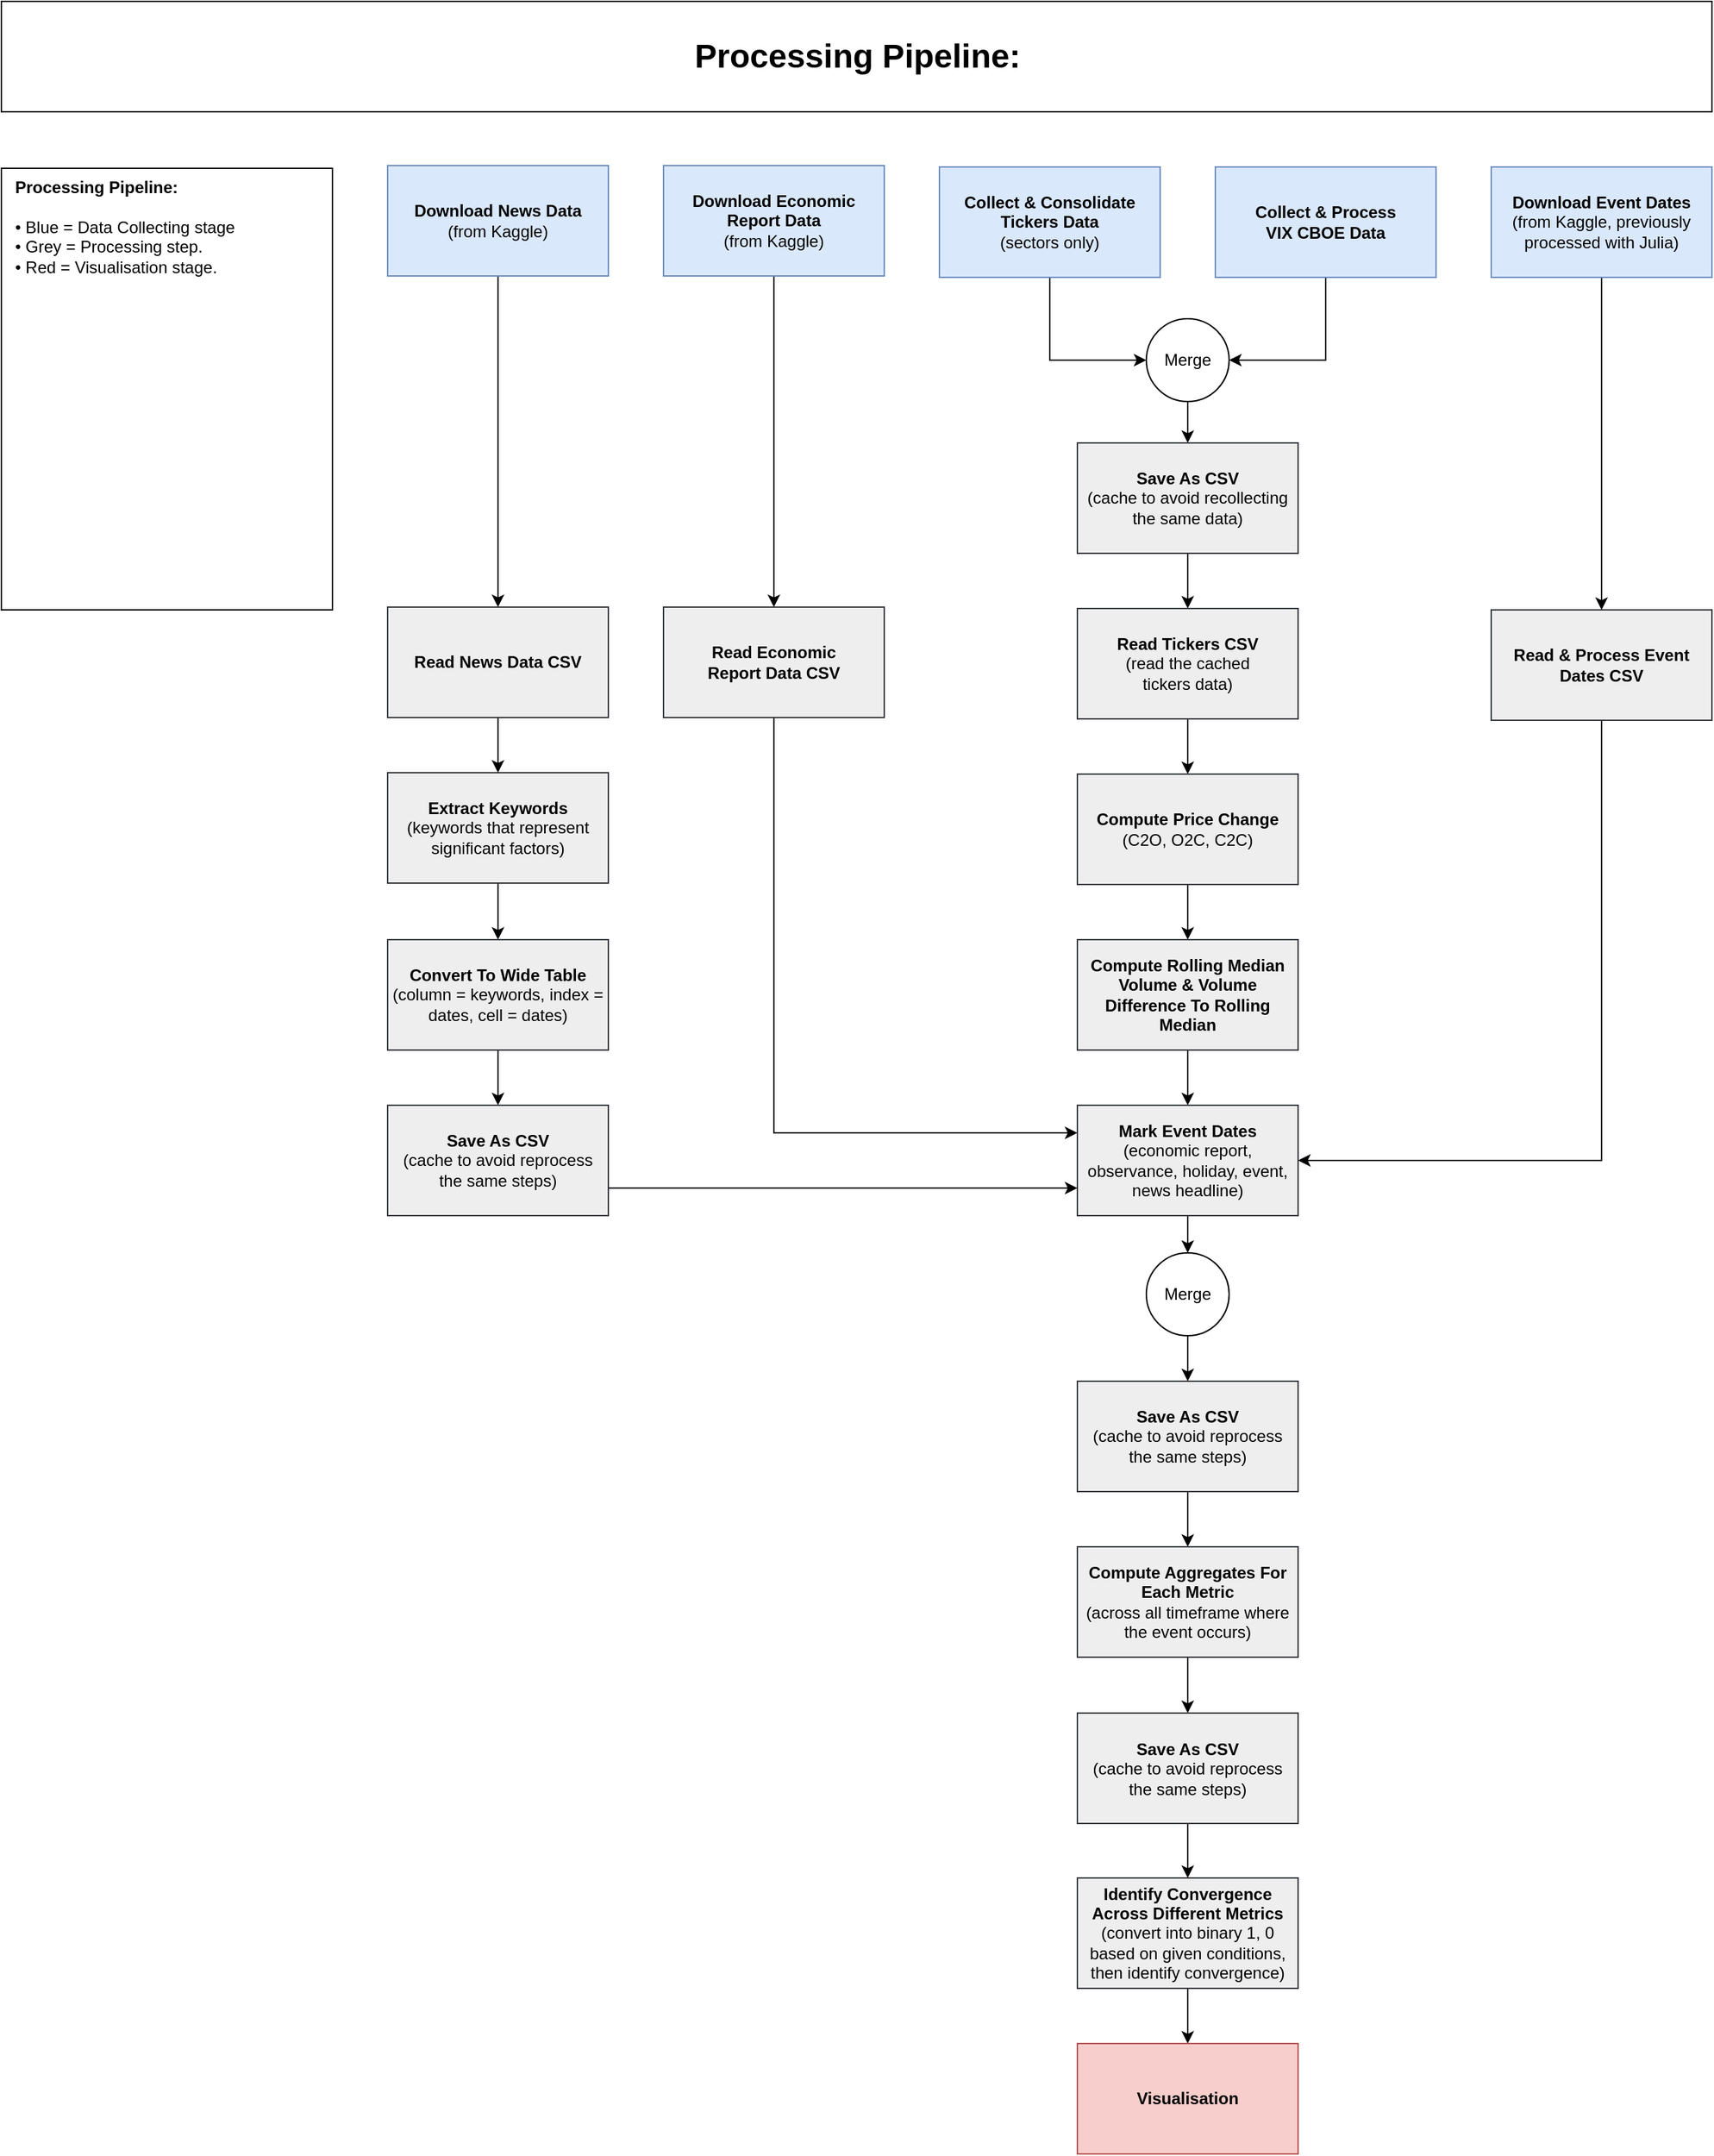 <mxfile version="16.4.5" type="device" pages="2"><diagram id="TA3d0gfEujd9lGO7cJhM" name="processing-pipeline"><mxGraphModel dx="2316" dy="1524" grid="1" gridSize="10" guides="1" tooltips="1" connect="1" arrows="1" fold="1" page="1" pageScale="1" pageWidth="1169" pageHeight="827" math="0" shadow="0"><root><mxCell id="0"/><mxCell id="1" parent="0"/><mxCell id="4tUcFZd3taT3lNP48aRb-4" style="edgeStyle=orthogonalEdgeStyle;rounded=0;orthogonalLoop=1;jettySize=auto;html=1;entryX=0;entryY=0.5;entryDx=0;entryDy=0;" parent="1" source="4tUcFZd3taT3lNP48aRb-1" target="4tUcFZd3taT3lNP48aRb-3" edge="1"><mxGeometry relative="1" as="geometry"/></mxCell><mxCell id="4tUcFZd3taT3lNP48aRb-1" value="&lt;b&gt;Collect &amp;amp; Consolidate Tickers Data&lt;br&gt;&lt;/b&gt;(sectors only)" style="rounded=0;whiteSpace=wrap;html=1;fillColor=#dae8fc;strokeColor=#6c8ebf;" parent="1" vertex="1"><mxGeometry x="-400" y="40" width="160" height="80" as="geometry"/></mxCell><mxCell id="4tUcFZd3taT3lNP48aRb-5" style="edgeStyle=orthogonalEdgeStyle;rounded=0;orthogonalLoop=1;jettySize=auto;html=1;entryX=1;entryY=0.5;entryDx=0;entryDy=0;" parent="1" source="4tUcFZd3taT3lNP48aRb-2" target="4tUcFZd3taT3lNP48aRb-3" edge="1"><mxGeometry relative="1" as="geometry"/></mxCell><mxCell id="4tUcFZd3taT3lNP48aRb-2" value="&lt;b&gt;Collect &amp;amp; Process&lt;br&gt;VIX CBOE Data&lt;/b&gt;" style="rounded=0;whiteSpace=wrap;html=1;fillColor=#dae8fc;strokeColor=#6c8ebf;" parent="1" vertex="1"><mxGeometry x="-200" y="40" width="160" height="80" as="geometry"/></mxCell><mxCell id="4tUcFZd3taT3lNP48aRb-7" value="" style="edgeStyle=orthogonalEdgeStyle;rounded=0;orthogonalLoop=1;jettySize=auto;html=1;" parent="1" source="4tUcFZd3taT3lNP48aRb-3" target="4tUcFZd3taT3lNP48aRb-6" edge="1"><mxGeometry relative="1" as="geometry"/></mxCell><mxCell id="4tUcFZd3taT3lNP48aRb-3" value="Merge" style="ellipse;whiteSpace=wrap;html=1;aspect=fixed;" parent="1" vertex="1"><mxGeometry x="-250" y="150" width="60" height="60" as="geometry"/></mxCell><mxCell id="4tUcFZd3taT3lNP48aRb-9" value="" style="edgeStyle=orthogonalEdgeStyle;rounded=0;orthogonalLoop=1;jettySize=auto;html=1;" parent="1" source="4tUcFZd3taT3lNP48aRb-6" target="4tUcFZd3taT3lNP48aRb-8" edge="1"><mxGeometry relative="1" as="geometry"/></mxCell><mxCell id="4tUcFZd3taT3lNP48aRb-6" value="&lt;b&gt;Save As CSV&lt;/b&gt;&lt;br&gt;(cache to avoid recollecting the same data)" style="rounded=0;whiteSpace=wrap;html=1;fillColor=#eeeeee;strokeColor=#36393d;" parent="1" vertex="1"><mxGeometry x="-300" y="240" width="160" height="80" as="geometry"/></mxCell><mxCell id="4tUcFZd3taT3lNP48aRb-26" value="" style="edgeStyle=orthogonalEdgeStyle;rounded=0;orthogonalLoop=1;jettySize=auto;html=1;" parent="1" source="4tUcFZd3taT3lNP48aRb-8" target="4tUcFZd3taT3lNP48aRb-18" edge="1"><mxGeometry relative="1" as="geometry"/></mxCell><mxCell id="4tUcFZd3taT3lNP48aRb-8" value="&lt;b&gt;Read Tickers CSV&lt;/b&gt;&lt;br&gt;(read the cached &lt;br&gt;tickers data)" style="rounded=0;whiteSpace=wrap;html=1;fillColor=#eeeeee;strokeColor=#36393d;" parent="1" vertex="1"><mxGeometry x="-300" y="360" width="160" height="80" as="geometry"/></mxCell><mxCell id="4tUcFZd3taT3lNP48aRb-14" value="" style="edgeStyle=orthogonalEdgeStyle;rounded=0;orthogonalLoop=1;jettySize=auto;html=1;" parent="1" source="4tUcFZd3taT3lNP48aRb-10" target="4tUcFZd3taT3lNP48aRb-12" edge="1"><mxGeometry relative="1" as="geometry"/></mxCell><mxCell id="4tUcFZd3taT3lNP48aRb-10" value="&lt;b&gt;Download Economic Report Data &lt;br&gt;&lt;/b&gt;(from Kaggle)" style="rounded=0;whiteSpace=wrap;html=1;fillColor=#dae8fc;strokeColor=#6c8ebf;" parent="1" vertex="1"><mxGeometry x="-600" y="39" width="160" height="80" as="geometry"/></mxCell><mxCell id="4tUcFZd3taT3lNP48aRb-32" style="edgeStyle=orthogonalEdgeStyle;rounded=0;orthogonalLoop=1;jettySize=auto;html=1;entryX=1;entryY=0.5;entryDx=0;entryDy=0;" parent="1" source="4tUcFZd3taT3lNP48aRb-11" target="4tUcFZd3taT3lNP48aRb-31" edge="1"><mxGeometry relative="1" as="geometry"><Array as="points"><mxPoint x="80" y="760"/></Array></mxGeometry></mxCell><mxCell id="4tUcFZd3taT3lNP48aRb-11" value="&lt;b&gt;Read &amp;amp; Process Event Dates CSV&lt;/b&gt;" style="rounded=0;whiteSpace=wrap;html=1;fillColor=#eeeeee;strokeColor=#36393d;" parent="1" vertex="1"><mxGeometry y="361" width="160" height="80" as="geometry"/></mxCell><mxCell id="KftorpirGEVYovoA9nof-13" style="edgeStyle=orthogonalEdgeStyle;rounded=0;orthogonalLoop=1;jettySize=auto;html=1;entryX=0;entryY=0.25;entryDx=0;entryDy=0;" edge="1" parent="1" source="4tUcFZd3taT3lNP48aRb-12" target="4tUcFZd3taT3lNP48aRb-31"><mxGeometry relative="1" as="geometry"><Array as="points"><mxPoint x="-520" y="740"/></Array></mxGeometry></mxCell><mxCell id="4tUcFZd3taT3lNP48aRb-12" value="&lt;b&gt;Read Economic &lt;br&gt;Report Data CSV&lt;/b&gt;" style="rounded=0;whiteSpace=wrap;html=1;fillColor=#eeeeee;strokeColor=#36393d;" parent="1" vertex="1"><mxGeometry x="-600" y="359" width="160" height="80" as="geometry"/></mxCell><mxCell id="4tUcFZd3taT3lNP48aRb-15" value="" style="edgeStyle=orthogonalEdgeStyle;rounded=0;orthogonalLoop=1;jettySize=auto;html=1;" parent="1" source="4tUcFZd3taT3lNP48aRb-13" target="4tUcFZd3taT3lNP48aRb-11" edge="1"><mxGeometry relative="1" as="geometry"/></mxCell><mxCell id="4tUcFZd3taT3lNP48aRb-13" value="&lt;b&gt;Download Event Dates&lt;/b&gt;&lt;b&gt;&lt;br&gt;&lt;/b&gt;(from Kaggle, previously processed with Julia)" style="rounded=0;whiteSpace=wrap;html=1;fillColor=#dae8fc;strokeColor=#6c8ebf;" parent="1" vertex="1"><mxGeometry y="40" width="160" height="80" as="geometry"/></mxCell><mxCell id="4tUcFZd3taT3lNP48aRb-27" value="" style="edgeStyle=orthogonalEdgeStyle;rounded=0;orthogonalLoop=1;jettySize=auto;html=1;" parent="1" source="4tUcFZd3taT3lNP48aRb-18" target="4tUcFZd3taT3lNP48aRb-21" edge="1"><mxGeometry relative="1" as="geometry"/></mxCell><mxCell id="4tUcFZd3taT3lNP48aRb-18" value="&lt;b&gt;Compute Price Change&lt;/b&gt;&lt;br&gt;(C2O, O2C, C2C)" style="rounded=0;whiteSpace=wrap;html=1;fillColor=#eeeeee;strokeColor=#36393d;" parent="1" vertex="1"><mxGeometry x="-300" y="480" width="160" height="80" as="geometry"/></mxCell><mxCell id="KftorpirGEVYovoA9nof-4" value="" style="edgeStyle=orthogonalEdgeStyle;rounded=0;orthogonalLoop=1;jettySize=auto;html=1;" edge="1" parent="1" source="4tUcFZd3taT3lNP48aRb-21" target="4tUcFZd3taT3lNP48aRb-31"><mxGeometry relative="1" as="geometry"/></mxCell><mxCell id="4tUcFZd3taT3lNP48aRb-21" value="&lt;b&gt;Compute Rolling Median Volume &amp;amp; Volume Difference To Rolling Median&lt;/b&gt;" style="rounded=0;whiteSpace=wrap;html=1;fillColor=#eeeeee;strokeColor=#36393d;" parent="1" vertex="1"><mxGeometry x="-300" y="600" width="160" height="80" as="geometry"/></mxCell><mxCell id="4tUcFZd3taT3lNP48aRb-49" value="" style="edgeStyle=orthogonalEdgeStyle;rounded=0;orthogonalLoop=1;jettySize=auto;html=1;" parent="1" source="4tUcFZd3taT3lNP48aRb-31" target="4tUcFZd3taT3lNP48aRb-46" edge="1"><mxGeometry relative="1" as="geometry"/></mxCell><mxCell id="4tUcFZd3taT3lNP48aRb-31" value="&lt;b&gt;Mark Event Dates&lt;/b&gt;&lt;br&gt;(economic report, observance, holiday, event, news headline)" style="rounded=0;whiteSpace=wrap;html=1;fillColor=#eeeeee;strokeColor=#36393d;" parent="1" vertex="1"><mxGeometry x="-300" y="720" width="160" height="80" as="geometry"/></mxCell><mxCell id="4tUcFZd3taT3lNP48aRb-55" value="" style="edgeStyle=orthogonalEdgeStyle;rounded=0;orthogonalLoop=1;jettySize=auto;html=1;" parent="1" source="4tUcFZd3taT3lNP48aRb-36" target="4tUcFZd3taT3lNP48aRb-54" edge="1"><mxGeometry relative="1" as="geometry"/></mxCell><mxCell id="4tUcFZd3taT3lNP48aRb-36" value="&lt;b&gt;Save As CSV&lt;/b&gt;&lt;br&gt;(cache to avoid reprocess &lt;br&gt;the same steps)" style="rounded=0;whiteSpace=wrap;html=1;fillColor=#eeeeee;strokeColor=#36393d;" parent="1" vertex="1"><mxGeometry x="-300" y="920" width="160" height="80" as="geometry"/></mxCell><mxCell id="4tUcFZd3taT3lNP48aRb-52" style="edgeStyle=orthogonalEdgeStyle;rounded=0;orthogonalLoop=1;jettySize=auto;html=1;entryX=0.5;entryY=0;entryDx=0;entryDy=0;" parent="1" source="4tUcFZd3taT3lNP48aRb-38" target="4tUcFZd3taT3lNP48aRb-51" edge="1"><mxGeometry relative="1" as="geometry"/></mxCell><mxCell id="4tUcFZd3taT3lNP48aRb-38" value="&lt;b&gt;Download News Data&lt;br&gt;&lt;/b&gt;(from Kaggle)" style="rounded=0;whiteSpace=wrap;html=1;fillColor=#dae8fc;strokeColor=#6c8ebf;" parent="1" vertex="1"><mxGeometry x="-800" y="39" width="160" height="80" as="geometry"/></mxCell><mxCell id="4tUcFZd3taT3lNP48aRb-44" value="" style="edgeStyle=orthogonalEdgeStyle;rounded=0;orthogonalLoop=1;jettySize=auto;html=1;" parent="1" source="4tUcFZd3taT3lNP48aRb-39" target="4tUcFZd3taT3lNP48aRb-41" edge="1"><mxGeometry relative="1" as="geometry"/></mxCell><mxCell id="4tUcFZd3taT3lNP48aRb-39" value="&lt;b&gt;Extract Keywords&lt;/b&gt;&lt;br&gt;(keywords that represent significant factors)" style="rounded=0;whiteSpace=wrap;html=1;fillColor=#eeeeee;strokeColor=#36393d;" parent="1" vertex="1"><mxGeometry x="-800" y="479" width="160" height="80" as="geometry"/></mxCell><mxCell id="KftorpirGEVYovoA9nof-5" style="edgeStyle=orthogonalEdgeStyle;rounded=0;orthogonalLoop=1;jettySize=auto;html=1;startArrow=none;" edge="1" parent="1" source="KftorpirGEVYovoA9nof-10"><mxGeometry relative="1" as="geometry"><mxPoint x="-300" y="780" as="targetPoint"/><Array as="points"><mxPoint x="-300" y="780"/></Array></mxGeometry></mxCell><mxCell id="KftorpirGEVYovoA9nof-12" value="" style="edgeStyle=orthogonalEdgeStyle;rounded=0;orthogonalLoop=1;jettySize=auto;html=1;" edge="1" parent="1" source="4tUcFZd3taT3lNP48aRb-41" target="KftorpirGEVYovoA9nof-10"><mxGeometry relative="1" as="geometry"/></mxCell><mxCell id="4tUcFZd3taT3lNP48aRb-41" value="&lt;b&gt;Convert To Wide Table&lt;/b&gt;&lt;br&gt;(column = keywords, index = dates, cell = dates)" style="rounded=0;whiteSpace=wrap;html=1;fillColor=#eeeeee;strokeColor=#36393d;" parent="1" vertex="1"><mxGeometry x="-800" y="600" width="160" height="80" as="geometry"/></mxCell><mxCell id="4tUcFZd3taT3lNP48aRb-50" value="" style="edgeStyle=orthogonalEdgeStyle;rounded=0;orthogonalLoop=1;jettySize=auto;html=1;" parent="1" source="4tUcFZd3taT3lNP48aRb-46" target="4tUcFZd3taT3lNP48aRb-36" edge="1"><mxGeometry relative="1" as="geometry"/></mxCell><mxCell id="4tUcFZd3taT3lNP48aRb-46" value="Merge" style="ellipse;whiteSpace=wrap;html=1;aspect=fixed;" parent="1" vertex="1"><mxGeometry x="-250" y="827" width="60" height="60" as="geometry"/></mxCell><mxCell id="4tUcFZd3taT3lNP48aRb-53" value="" style="edgeStyle=orthogonalEdgeStyle;rounded=0;orthogonalLoop=1;jettySize=auto;html=1;" parent="1" source="4tUcFZd3taT3lNP48aRb-51" target="4tUcFZd3taT3lNP48aRb-39" edge="1"><mxGeometry relative="1" as="geometry"/></mxCell><mxCell id="4tUcFZd3taT3lNP48aRb-51" value="&lt;b&gt;Read News Data CSV&lt;/b&gt;" style="rounded=0;whiteSpace=wrap;html=1;fillColor=#eeeeee;strokeColor=#36393d;" parent="1" vertex="1"><mxGeometry x="-800" y="359" width="160" height="80" as="geometry"/></mxCell><mxCell id="KftorpirGEVYovoA9nof-7" value="" style="edgeStyle=orthogonalEdgeStyle;rounded=0;orthogonalLoop=1;jettySize=auto;html=1;" edge="1" parent="1" source="4tUcFZd3taT3lNP48aRb-54" target="KftorpirGEVYovoA9nof-6"><mxGeometry relative="1" as="geometry"/></mxCell><mxCell id="4tUcFZd3taT3lNP48aRb-54" value="&lt;b&gt;Compute Aggregates For Each Metric&lt;br&gt;&lt;/b&gt;(across all timeframe where the event occurs)" style="rounded=0;whiteSpace=wrap;html=1;fillColor=#eeeeee;strokeColor=#36393d;" parent="1" vertex="1"><mxGeometry x="-300" y="1040" width="160" height="80" as="geometry"/></mxCell><mxCell id="KftorpirGEVYovoA9nof-9" value="" style="edgeStyle=orthogonalEdgeStyle;rounded=0;orthogonalLoop=1;jettySize=auto;html=1;" edge="1" parent="1" source="TveUfgie4GC9eL4EM50W-1" target="TveUfgie4GC9eL4EM50W-5"><mxGeometry relative="1" as="geometry"/></mxCell><mxCell id="TveUfgie4GC9eL4EM50W-1" value="&lt;b&gt;Identify Convergence Across Different Metrics&lt;br&gt;&lt;/b&gt;(convert into binary 1, 0 based on given conditions, then identify convergence)&lt;b&gt;&lt;br&gt;&lt;/b&gt;" style="rounded=0;whiteSpace=wrap;html=1;fillColor=#eeeeee;strokeColor=#36393d;" parent="1" vertex="1"><mxGeometry x="-300" y="1280" width="160" height="80" as="geometry"/></mxCell><mxCell id="TveUfgie4GC9eL4EM50W-5" value="&lt;b&gt;Visualisation&lt;br&gt;&lt;/b&gt;" style="rounded=0;whiteSpace=wrap;html=1;fillColor=#f8cecc;strokeColor=#b85450;" parent="1" vertex="1"><mxGeometry x="-300" y="1400" width="160" height="80" as="geometry"/></mxCell><mxCell id="TveUfgie4GC9eL4EM50W-10" value="&lt;b&gt;Processing Pipeline:&amp;nbsp;&lt;/b&gt;&lt;br&gt;&lt;br&gt;• Blue = Data Collecting&amp;nbsp;stage&lt;br&gt;•&amp;nbsp;Grey = Processing step.&amp;nbsp;&lt;br&gt;•&amp;nbsp;Red = Visualisation stage.&amp;nbsp;" style="rounded=0;whiteSpace=wrap;html=1;align=left;verticalAlign=top;spacingLeft=8;" parent="1" vertex="1"><mxGeometry x="-1080" y="41" width="240" height="320" as="geometry"/></mxCell><mxCell id="t9CvlC1lIqMyepZ2svHm-29" value="&lt;b style=&quot;font-size: 24px;&quot;&gt;Processing Pipeline:&amp;nbsp;&lt;/b&gt;" style="rounded=0;whiteSpace=wrap;html=1;align=center;verticalAlign=middle;spacingLeft=8;fontSize=24;" parent="1" vertex="1"><mxGeometry x="-1080" y="-80" width="1240" height="80" as="geometry"/></mxCell><mxCell id="KftorpirGEVYovoA9nof-8" value="" style="edgeStyle=orthogonalEdgeStyle;rounded=0;orthogonalLoop=1;jettySize=auto;html=1;" edge="1" parent="1" source="KftorpirGEVYovoA9nof-6" target="TveUfgie4GC9eL4EM50W-1"><mxGeometry relative="1" as="geometry"/></mxCell><mxCell id="KftorpirGEVYovoA9nof-6" value="&lt;b&gt;Save As CSV&lt;/b&gt;&lt;br&gt;(cache to avoid reprocess &lt;br&gt;the same steps)" style="rounded=0;whiteSpace=wrap;html=1;fillColor=#eeeeee;strokeColor=#36393d;" vertex="1" parent="1"><mxGeometry x="-300" y="1160.5" width="160" height="80" as="geometry"/></mxCell><mxCell id="KftorpirGEVYovoA9nof-10" value="&lt;b&gt;Save As CSV&lt;/b&gt;&lt;br&gt;(cache to avoid reprocess &lt;br&gt;the same steps)" style="rounded=0;whiteSpace=wrap;html=1;fillColor=#eeeeee;strokeColor=#36393d;" vertex="1" parent="1"><mxGeometry x="-800" y="720" width="160" height="80" as="geometry"/></mxCell></root></mxGraphModel></diagram><diagram id="shHZvDKgjwoY3vWsKlIh" name="workload-distribution"><mxGraphModel dx="1639" dy="996" grid="1" gridSize="10" guides="1" tooltips="1" connect="1" arrows="1" fold="1" page="1" pageScale="1" pageWidth="1169" pageHeight="827" math="0" shadow="0"><root><mxCell id="GGHtIQnlnV8WShaJ80oD-0"/><mxCell id="GGHtIQnlnV8WShaJ80oD-1" parent="GGHtIQnlnV8WShaJ80oD-0"/><mxCell id="GGHtIQnlnV8WShaJ80oD-2" value="" style="edgeStyle=orthogonalEdgeStyle;rounded=0;orthogonalLoop=1;jettySize=auto;html=1;" edge="1" parent="GGHtIQnlnV8WShaJ80oD-1" source="GGHtIQnlnV8WShaJ80oD-4" target="GGHtIQnlnV8WShaJ80oD-18"><mxGeometry relative="1" as="geometry"/></mxCell><mxCell id="GGHtIQnlnV8WShaJ80oD-3" value="" style="edgeStyle=orthogonalEdgeStyle;rounded=0;orthogonalLoop=1;jettySize=auto;html=1;" edge="1" parent="GGHtIQnlnV8WShaJ80oD-1" source="GGHtIQnlnV8WShaJ80oD-4" target="GGHtIQnlnV8WShaJ80oD-9"><mxGeometry relative="1" as="geometry"/></mxCell><mxCell id="GGHtIQnlnV8WShaJ80oD-4" value="&lt;b&gt;Data Manipulation&lt;/b&gt;" style="rounded=0;whiteSpace=wrap;html=1;fillColor=#b1ddf0;strokeColor=#10739e;" vertex="1" parent="GGHtIQnlnV8WShaJ80oD-1"><mxGeometry x="340" y="238" width="160" height="82" as="geometry"/></mxCell><mxCell id="GGHtIQnlnV8WShaJ80oD-5" value="" style="edgeStyle=orthogonalEdgeStyle;rounded=0;orthogonalLoop=1;jettySize=auto;html=1;" edge="1" parent="GGHtIQnlnV8WShaJ80oD-1" source="GGHtIQnlnV8WShaJ80oD-7" target="GGHtIQnlnV8WShaJ80oD-15"><mxGeometry relative="1" as="geometry"/></mxCell><mxCell id="GGHtIQnlnV8WShaJ80oD-6" style="edgeStyle=orthogonalEdgeStyle;rounded=0;orthogonalLoop=1;jettySize=auto;html=1;entryX=0;entryY=0.5;entryDx=0;entryDy=0;" edge="1" parent="GGHtIQnlnV8WShaJ80oD-1" source="GGHtIQnlnV8WShaJ80oD-7" target="GGHtIQnlnV8WShaJ80oD-20"><mxGeometry relative="1" as="geometry"/></mxCell><mxCell id="GGHtIQnlnV8WShaJ80oD-7" value="&lt;b&gt;Data Visualisation&lt;/b&gt;" style="rounded=0;whiteSpace=wrap;html=1;fillColor=#fad9d5;strokeColor=#ae4132;" vertex="1" parent="GGHtIQnlnV8WShaJ80oD-1"><mxGeometry x="540" y="358" width="160" height="82" as="geometry"/></mxCell><mxCell id="GGHtIQnlnV8WShaJ80oD-8" value="" style="edgeStyle=orthogonalEdgeStyle;rounded=0;orthogonalLoop=1;jettySize=auto;html=1;" edge="1" parent="GGHtIQnlnV8WShaJ80oD-1" source="GGHtIQnlnV8WShaJ80oD-9" target="GGHtIQnlnV8WShaJ80oD-7"><mxGeometry relative="1" as="geometry"/></mxCell><mxCell id="GGHtIQnlnV8WShaJ80oD-9" value="&lt;b&gt;Data Aggregation&lt;/b&gt;" style="rounded=0;whiteSpace=wrap;html=1;fillColor=#b1ddf0;strokeColor=#10739e;" vertex="1" parent="GGHtIQnlnV8WShaJ80oD-1"><mxGeometry x="340" y="358" width="160" height="82" as="geometry"/></mxCell><mxCell id="GGHtIQnlnV8WShaJ80oD-10" style="edgeStyle=orthogonalEdgeStyle;rounded=0;orthogonalLoop=1;jettySize=auto;html=1;entryX=0;entryY=0.5;entryDx=0;entryDy=0;" edge="1" parent="GGHtIQnlnV8WShaJ80oD-1" source="GGHtIQnlnV8WShaJ80oD-12" target="GGHtIQnlnV8WShaJ80oD-18"><mxGeometry relative="1" as="geometry"/></mxCell><mxCell id="GGHtIQnlnV8WShaJ80oD-11" value="" style="edgeStyle=orthogonalEdgeStyle;rounded=0;orthogonalLoop=1;jettySize=auto;html=1;" edge="1" parent="GGHtIQnlnV8WShaJ80oD-1" source="GGHtIQnlnV8WShaJ80oD-12" target="GGHtIQnlnV8WShaJ80oD-4"><mxGeometry relative="1" as="geometry"/></mxCell><mxCell id="GGHtIQnlnV8WShaJ80oD-12" value="&lt;b&gt;Data Collecting&lt;/b&gt;" style="rounded=0;whiteSpace=wrap;html=1;fillColor=#b1ddf0;strokeColor=#10739e;" vertex="1" parent="GGHtIQnlnV8WShaJ80oD-1"><mxGeometry x="340" y="119" width="160" height="80" as="geometry"/></mxCell><mxCell id="GGHtIQnlnV8WShaJ80oD-13" value="&lt;b&gt;Workload distribution:&amp;nbsp;&lt;br&gt;&lt;/b&gt;&lt;br&gt;• Blue = Lionel's part.&amp;nbsp;&lt;br&gt;• Red = Brendan's part.&amp;nbsp;&lt;br&gt;• Purple = Both.&amp;nbsp;" style="rounded=0;whiteSpace=wrap;html=1;align=left;verticalAlign=top;spacingLeft=8;" vertex="1" parent="GGHtIQnlnV8WShaJ80oD-1"><mxGeometry x="60" y="118" width="240" height="322" as="geometry"/></mxCell><mxCell id="GGHtIQnlnV8WShaJ80oD-14" value="" style="edgeStyle=orthogonalEdgeStyle;rounded=0;orthogonalLoop=1;jettySize=auto;html=1;" edge="1" parent="GGHtIQnlnV8WShaJ80oD-1" source="GGHtIQnlnV8WShaJ80oD-15" target="GGHtIQnlnV8WShaJ80oD-16"><mxGeometry relative="1" as="geometry"/></mxCell><mxCell id="GGHtIQnlnV8WShaJ80oD-15" value="&lt;b&gt;Report Writing&lt;br&gt;&lt;/b&gt;&lt;br&gt;• B writes motivation, dataset description, manipulation process, ethics. &lt;br&gt;&lt;br&gt;•&amp;nbsp;L writes data analysis &amp;amp; outcome, workload distribution.&amp;nbsp;" style="rounded=0;whiteSpace=wrap;html=1;fillColor=#d0cee2;strokeColor=#56517e;align=left;spacingLeft=10;" vertex="1" parent="GGHtIQnlnV8WShaJ80oD-1"><mxGeometry x="540" y="479" width="160" height="201" as="geometry"/></mxCell><mxCell id="GGHtIQnlnV8WShaJ80oD-16" value="&lt;b&gt;Final Review On Each Other's Writings&lt;/b&gt;" style="rounded=0;whiteSpace=wrap;html=1;fillColor=#d0cee2;strokeColor=#56517e;align=center;spacingLeft=10;" vertex="1" parent="GGHtIQnlnV8WShaJ80oD-1"><mxGeometry x="540" y="719" width="160" height="81" as="geometry"/></mxCell><mxCell id="GGHtIQnlnV8WShaJ80oD-17" value="" style="edgeStyle=orthogonalEdgeStyle;rounded=0;orthogonalLoop=1;jettySize=auto;html=1;" edge="1" parent="GGHtIQnlnV8WShaJ80oD-1" source="GGHtIQnlnV8WShaJ80oD-18" target="GGHtIQnlnV8WShaJ80oD-20"><mxGeometry relative="1" as="geometry"/></mxCell><mxCell id="GGHtIQnlnV8WShaJ80oD-18" value="&lt;b&gt;Develop Functions&lt;/b&gt;&lt;br&gt;(except news data. &lt;br&gt;Lionel will do that part)" style="rounded=0;whiteSpace=wrap;html=1;fillColor=#fad9d5;strokeColor=#ae4132;" vertex="1" parent="GGHtIQnlnV8WShaJ80oD-1"><mxGeometry x="540" y="120" width="160" height="200" as="geometry"/></mxCell><mxCell id="GGHtIQnlnV8WShaJ80oD-19" value="" style="edgeStyle=orthogonalEdgeStyle;rounded=0;orthogonalLoop=1;jettySize=auto;html=1;" edge="1" parent="GGHtIQnlnV8WShaJ80oD-1" source="GGHtIQnlnV8WShaJ80oD-20" target="GGHtIQnlnV8WShaJ80oD-21"><mxGeometry relative="1" as="geometry"/></mxCell><mxCell id="GGHtIQnlnV8WShaJ80oD-20" value="&lt;b&gt;Organise &amp;amp; Maintain &lt;br&gt;The Code &amp;amp; Functions + Bring Them Altogether In The Notebook&lt;/b&gt;" style="rounded=0;whiteSpace=wrap;html=1;fillColor=#d0cee2;strokeColor=#56517e;" vertex="1" parent="GGHtIQnlnV8WShaJ80oD-1"><mxGeometry x="740" y="121" width="160" height="319" as="geometry"/></mxCell><mxCell id="GGHtIQnlnV8WShaJ80oD-21" value="&lt;b&gt;Ensure Reproducibility&lt;/b&gt;" style="rounded=0;whiteSpace=wrap;html=1;fillColor=#d0cee2;strokeColor=#56517e;" vertex="1" parent="GGHtIQnlnV8WShaJ80oD-1"><mxGeometry x="940" y="120" width="160" height="320" as="geometry"/></mxCell><mxCell id="GGHtIQnlnV8WShaJ80oD-22" value="&lt;b style=&quot;font-size: 24px&quot;&gt;Workload Distribution:&amp;nbsp;&lt;/b&gt;" style="rounded=0;whiteSpace=wrap;html=1;align=center;verticalAlign=middle;spacingLeft=8;fontSize=24;" vertex="1" parent="GGHtIQnlnV8WShaJ80oD-1"><mxGeometry x="60" width="1040" height="80" as="geometry"/></mxCell></root></mxGraphModel></diagram></mxfile>